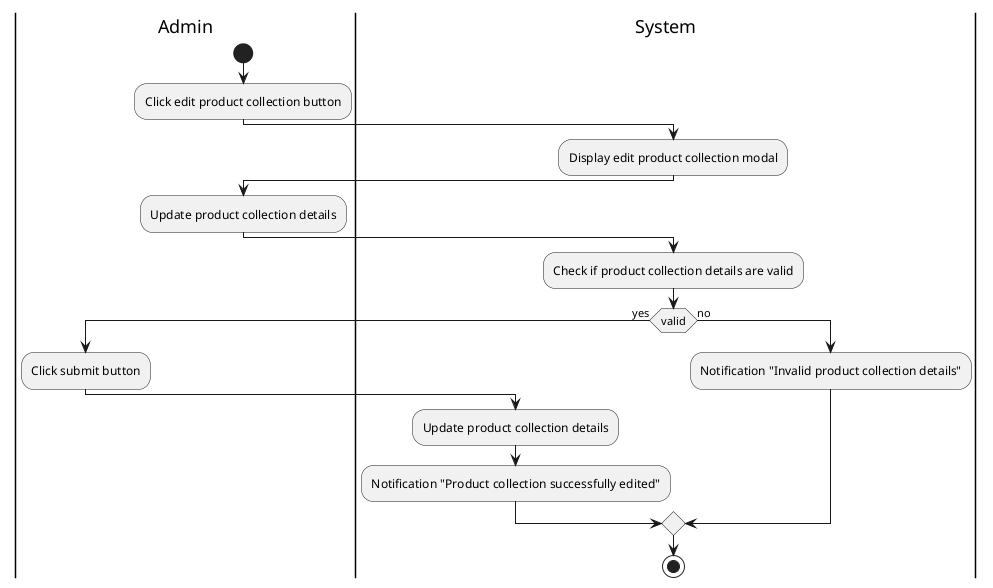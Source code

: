 @startuml Edit product collection
|Admin|
start
:Click edit product collection button;
|System|
:Display edit product collection modal;
|Admin|
:Update product collection details;
|System|
:Check if product collection details are valid;
if (valid) then (yes)
|Admin|
:Click submit button;
|System|
:Update product collection details;
:Notification "Product collection successfully edited";
else (no)
|System|
:Notification "Invalid product collection details";
endif
stop
@enduml